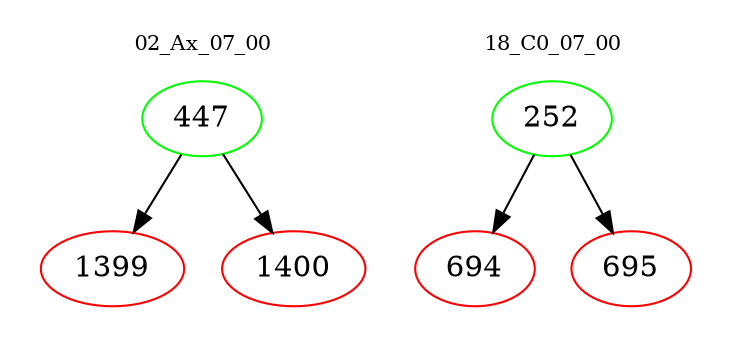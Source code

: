 digraph{
subgraph cluster_0 {
color = white
label = "02_Ax_07_00";
fontsize=10;
T0_447 [label="447", color="green"]
T0_447 -> T0_1399 [color="black"]
T0_1399 [label="1399", color="red"]
T0_447 -> T0_1400 [color="black"]
T0_1400 [label="1400", color="red"]
}
subgraph cluster_1 {
color = white
label = "18_C0_07_00";
fontsize=10;
T1_252 [label="252", color="green"]
T1_252 -> T1_694 [color="black"]
T1_694 [label="694", color="red"]
T1_252 -> T1_695 [color="black"]
T1_695 [label="695", color="red"]
}
}
